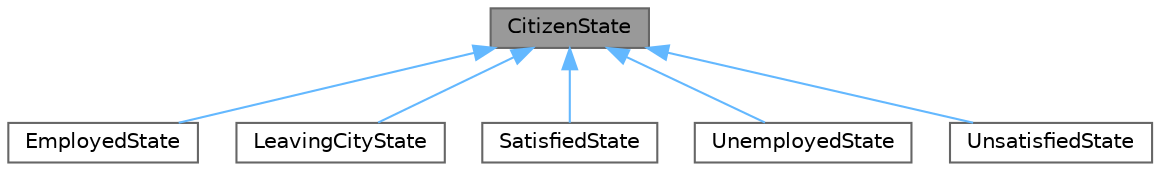 digraph "CitizenState"
{
 // LATEX_PDF_SIZE
  bgcolor="transparent";
  edge [fontname=Helvetica,fontsize=10,labelfontname=Helvetica,labelfontsize=10];
  node [fontname=Helvetica,fontsize=10,shape=box,height=0.2,width=0.4];
  Node1 [id="Node000001",label="CitizenState",height=0.2,width=0.4,color="gray40", fillcolor="grey60", style="filled", fontcolor="black",tooltip="Abstract class representing the state of a citizen."];
  Node1 -> Node2 [id="edge1_Node000001_Node000002",dir="back",color="steelblue1",style="solid",tooltip=" "];
  Node2 [id="Node000002",label="EmployedState",height=0.2,width=0.4,color="gray40", fillcolor="white", style="filled",URL="$classEmployedState.html",tooltip="The EmployedState class for handling the employed state of a Citizen."];
  Node1 -> Node3 [id="edge2_Node000001_Node000003",dir="back",color="steelblue1",style="solid",tooltip=" "];
  Node3 [id="Node000003",label="LeavingCityState",height=0.2,width=0.4,color="gray40", fillcolor="white", style="filled",URL="$classLeavingCityState.html",tooltip="Handles the state of a citizen preparing to leave the city."];
  Node1 -> Node4 [id="edge3_Node000001_Node000004",dir="back",color="steelblue1",style="solid",tooltip=" "];
  Node4 [id="Node000004",label="SatisfiedState",height=0.2,width=0.4,color="gray40", fillcolor="white", style="filled",URL="$classSatisfiedState.html",tooltip="Represents a state where a citizen is satisfied."];
  Node1 -> Node5 [id="edge4_Node000001_Node000005",dir="back",color="steelblue1",style="solid",tooltip=" "];
  Node5 [id="Node000005",label="UnemployedState",height=0.2,width=0.4,color="gray40", fillcolor="white", style="filled",URL="$classUnemployedState.html",tooltip="A class that represents the unemployed state of a citizen."];
  Node1 -> Node6 [id="edge5_Node000001_Node000006",dir="back",color="steelblue1",style="solid",tooltip=" "];
  Node6 [id="Node000006",label="UnsatisfiedState",height=0.2,width=0.4,color="gray40", fillcolor="white", style="filled",URL="$classUnsatisfiedState.html",tooltip="A class that represents the unsatisfied state of a citizen."];
}
